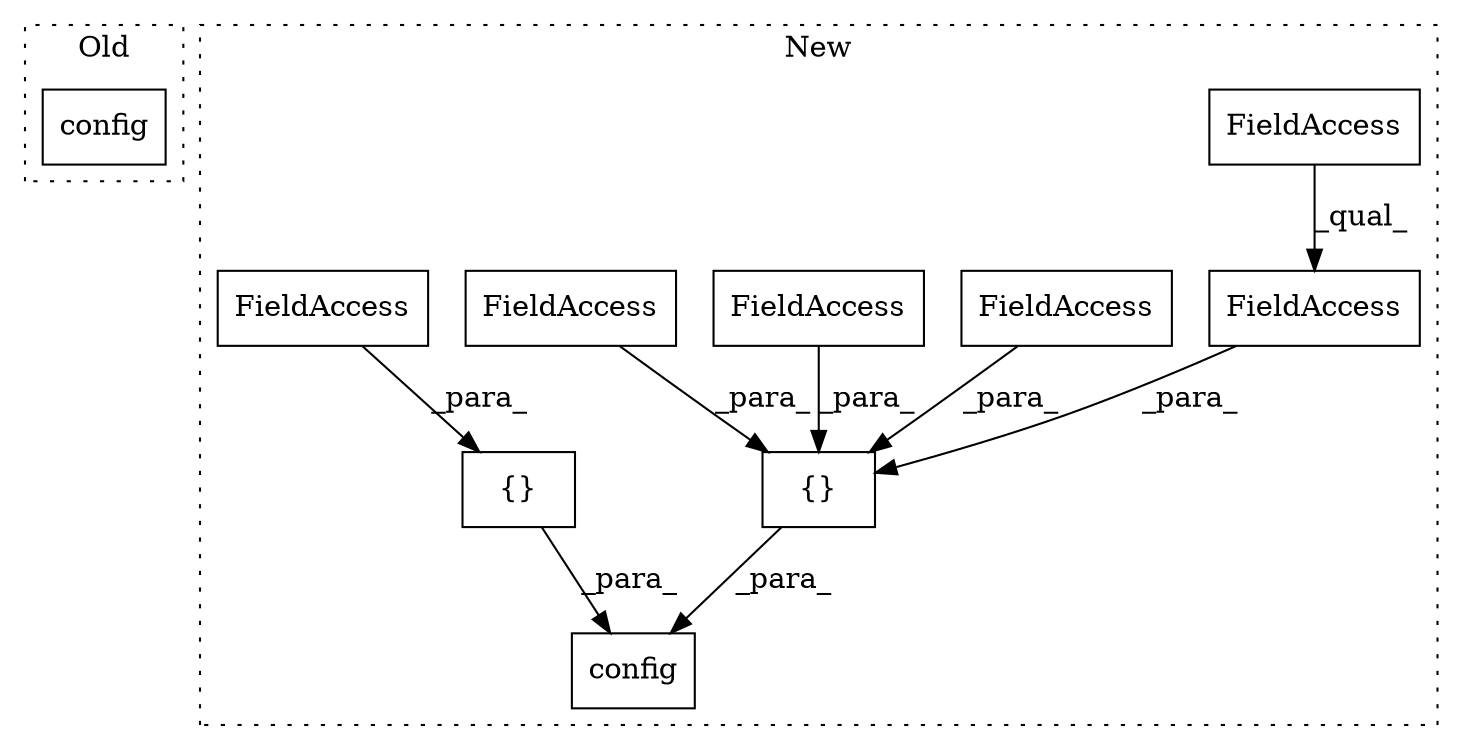 digraph G {
subgraph cluster0 {
1 [label="config" a="32" s="3621,3644" l="7,1" shape="box"];
label = "Old";
style="dotted";
}
subgraph cluster1 {
2 [label="{}" a="4" s="3637,3700" l="1,1" shape="box"];
3 [label="FieldAccess" a="22" s="3638" l="18" shape="box"];
4 [label="FieldAccess" a="22" s="3638" l="13" shape="box"];
5 [label="FieldAccess" a="22" s="3683" l="17" shape="box"];
6 [label="FieldAccess" a="22" s="3657" l="5" shape="box"];
7 [label="FieldAccess" a="22" s="3663" l="19" shape="box"];
8 [label="config" a="32" s="3621,3965" l="7,1" shape="box"];
9 [label="{}" a="4" s="3753,3793" l="1,1" shape="box"];
10 [label="FieldAccess" a="22" s="3773" l="15" shape="box"];
label = "New";
style="dotted";
}
2 -> 8 [label="_para_"];
3 -> 2 [label="_para_"];
4 -> 3 [label="_qual_"];
5 -> 2 [label="_para_"];
6 -> 2 [label="_para_"];
7 -> 2 [label="_para_"];
9 -> 8 [label="_para_"];
10 -> 9 [label="_para_"];
}